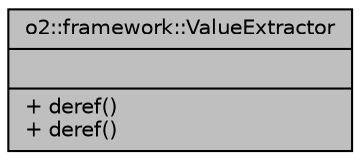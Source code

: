 digraph "o2::framework::ValueExtractor"
{
 // INTERACTIVE_SVG=YES
  bgcolor="transparent";
  edge [fontname="Helvetica",fontsize="10",labelfontname="Helvetica",labelfontsize="10"];
  node [fontname="Helvetica",fontsize="10",shape=record];
  Node1 [label="{o2::framework::ValueExtractor\n||+ deref()\l+ deref()\l}",height=0.2,width=0.4,color="black", fillcolor="grey75", style="filled" fontcolor="black"];
}
